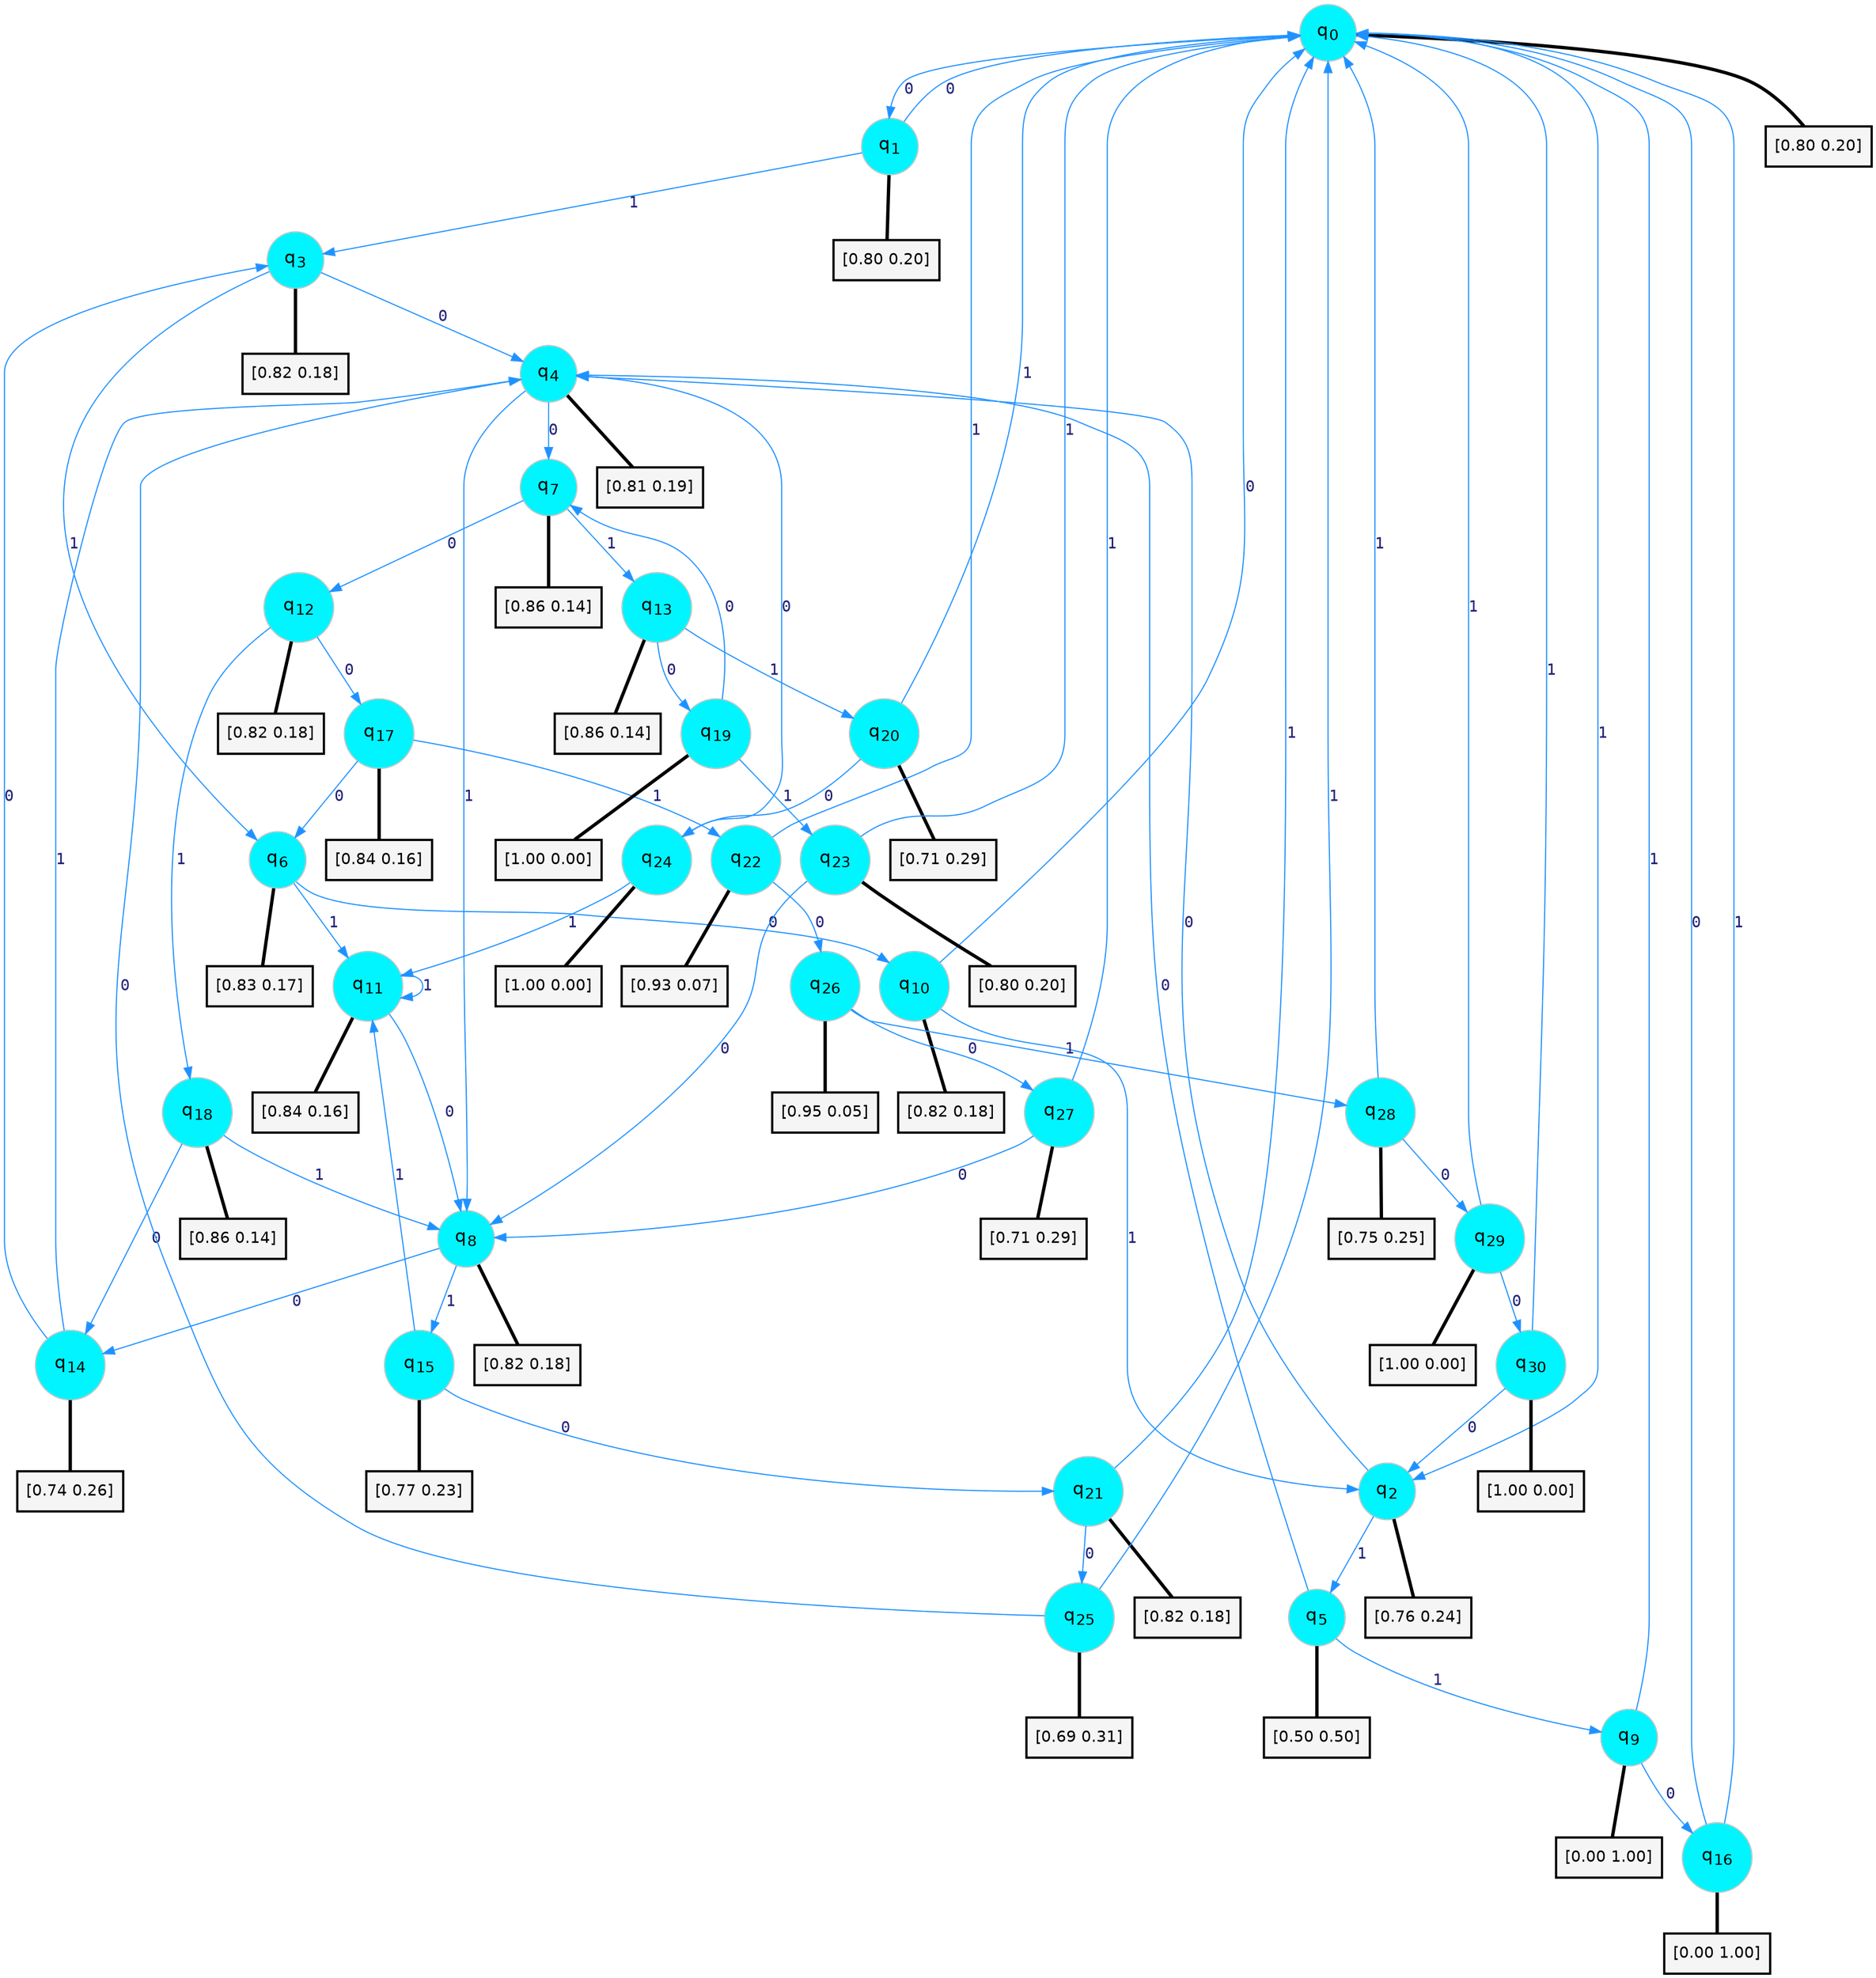 digraph G {
graph [
bgcolor=transparent, dpi=300, rankdir=TD, size="40,25"];
node [
color=gray, fillcolor=turquoise1, fontcolor=black, fontname=Helvetica, fontsize=16, fontweight=bold, shape=circle, style=filled];
edge [
arrowsize=1, color=dodgerblue1, fontcolor=midnightblue, fontname=courier, fontweight=bold, penwidth=1, style=solid, weight=20];
0[label=<q<SUB>0</SUB>>];
1[label=<q<SUB>1</SUB>>];
2[label=<q<SUB>2</SUB>>];
3[label=<q<SUB>3</SUB>>];
4[label=<q<SUB>4</SUB>>];
5[label=<q<SUB>5</SUB>>];
6[label=<q<SUB>6</SUB>>];
7[label=<q<SUB>7</SUB>>];
8[label=<q<SUB>8</SUB>>];
9[label=<q<SUB>9</SUB>>];
10[label=<q<SUB>10</SUB>>];
11[label=<q<SUB>11</SUB>>];
12[label=<q<SUB>12</SUB>>];
13[label=<q<SUB>13</SUB>>];
14[label=<q<SUB>14</SUB>>];
15[label=<q<SUB>15</SUB>>];
16[label=<q<SUB>16</SUB>>];
17[label=<q<SUB>17</SUB>>];
18[label=<q<SUB>18</SUB>>];
19[label=<q<SUB>19</SUB>>];
20[label=<q<SUB>20</SUB>>];
21[label=<q<SUB>21</SUB>>];
22[label=<q<SUB>22</SUB>>];
23[label=<q<SUB>23</SUB>>];
24[label=<q<SUB>24</SUB>>];
25[label=<q<SUB>25</SUB>>];
26[label=<q<SUB>26</SUB>>];
27[label=<q<SUB>27</SUB>>];
28[label=<q<SUB>28</SUB>>];
29[label=<q<SUB>29</SUB>>];
30[label=<q<SUB>30</SUB>>];
31[label="[0.80 0.20]", shape=box,fontcolor=black, fontname=Helvetica, fontsize=14, penwidth=2, fillcolor=whitesmoke,color=black];
32[label="[0.80 0.20]", shape=box,fontcolor=black, fontname=Helvetica, fontsize=14, penwidth=2, fillcolor=whitesmoke,color=black];
33[label="[0.76 0.24]", shape=box,fontcolor=black, fontname=Helvetica, fontsize=14, penwidth=2, fillcolor=whitesmoke,color=black];
34[label="[0.82 0.18]", shape=box,fontcolor=black, fontname=Helvetica, fontsize=14, penwidth=2, fillcolor=whitesmoke,color=black];
35[label="[0.81 0.19]", shape=box,fontcolor=black, fontname=Helvetica, fontsize=14, penwidth=2, fillcolor=whitesmoke,color=black];
36[label="[0.50 0.50]", shape=box,fontcolor=black, fontname=Helvetica, fontsize=14, penwidth=2, fillcolor=whitesmoke,color=black];
37[label="[0.83 0.17]", shape=box,fontcolor=black, fontname=Helvetica, fontsize=14, penwidth=2, fillcolor=whitesmoke,color=black];
38[label="[0.86 0.14]", shape=box,fontcolor=black, fontname=Helvetica, fontsize=14, penwidth=2, fillcolor=whitesmoke,color=black];
39[label="[0.82 0.18]", shape=box,fontcolor=black, fontname=Helvetica, fontsize=14, penwidth=2, fillcolor=whitesmoke,color=black];
40[label="[0.00 1.00]", shape=box,fontcolor=black, fontname=Helvetica, fontsize=14, penwidth=2, fillcolor=whitesmoke,color=black];
41[label="[0.82 0.18]", shape=box,fontcolor=black, fontname=Helvetica, fontsize=14, penwidth=2, fillcolor=whitesmoke,color=black];
42[label="[0.84 0.16]", shape=box,fontcolor=black, fontname=Helvetica, fontsize=14, penwidth=2, fillcolor=whitesmoke,color=black];
43[label="[0.82 0.18]", shape=box,fontcolor=black, fontname=Helvetica, fontsize=14, penwidth=2, fillcolor=whitesmoke,color=black];
44[label="[0.86 0.14]", shape=box,fontcolor=black, fontname=Helvetica, fontsize=14, penwidth=2, fillcolor=whitesmoke,color=black];
45[label="[0.74 0.26]", shape=box,fontcolor=black, fontname=Helvetica, fontsize=14, penwidth=2, fillcolor=whitesmoke,color=black];
46[label="[0.77 0.23]", shape=box,fontcolor=black, fontname=Helvetica, fontsize=14, penwidth=2, fillcolor=whitesmoke,color=black];
47[label="[0.00 1.00]", shape=box,fontcolor=black, fontname=Helvetica, fontsize=14, penwidth=2, fillcolor=whitesmoke,color=black];
48[label="[0.84 0.16]", shape=box,fontcolor=black, fontname=Helvetica, fontsize=14, penwidth=2, fillcolor=whitesmoke,color=black];
49[label="[0.86 0.14]", shape=box,fontcolor=black, fontname=Helvetica, fontsize=14, penwidth=2, fillcolor=whitesmoke,color=black];
50[label="[1.00 0.00]", shape=box,fontcolor=black, fontname=Helvetica, fontsize=14, penwidth=2, fillcolor=whitesmoke,color=black];
51[label="[0.71 0.29]", shape=box,fontcolor=black, fontname=Helvetica, fontsize=14, penwidth=2, fillcolor=whitesmoke,color=black];
52[label="[0.82 0.18]", shape=box,fontcolor=black, fontname=Helvetica, fontsize=14, penwidth=2, fillcolor=whitesmoke,color=black];
53[label="[0.93 0.07]", shape=box,fontcolor=black, fontname=Helvetica, fontsize=14, penwidth=2, fillcolor=whitesmoke,color=black];
54[label="[0.80 0.20]", shape=box,fontcolor=black, fontname=Helvetica, fontsize=14, penwidth=2, fillcolor=whitesmoke,color=black];
55[label="[1.00 0.00]", shape=box,fontcolor=black, fontname=Helvetica, fontsize=14, penwidth=2, fillcolor=whitesmoke,color=black];
56[label="[0.69 0.31]", shape=box,fontcolor=black, fontname=Helvetica, fontsize=14, penwidth=2, fillcolor=whitesmoke,color=black];
57[label="[0.95 0.05]", shape=box,fontcolor=black, fontname=Helvetica, fontsize=14, penwidth=2, fillcolor=whitesmoke,color=black];
58[label="[0.71 0.29]", shape=box,fontcolor=black, fontname=Helvetica, fontsize=14, penwidth=2, fillcolor=whitesmoke,color=black];
59[label="[0.75 0.25]", shape=box,fontcolor=black, fontname=Helvetica, fontsize=14, penwidth=2, fillcolor=whitesmoke,color=black];
60[label="[1.00 0.00]", shape=box,fontcolor=black, fontname=Helvetica, fontsize=14, penwidth=2, fillcolor=whitesmoke,color=black];
61[label="[1.00 0.00]", shape=box,fontcolor=black, fontname=Helvetica, fontsize=14, penwidth=2, fillcolor=whitesmoke,color=black];
0->1 [label=0];
0->2 [label=1];
0->31 [arrowhead=none, penwidth=3,color=black];
1->0 [label=0];
1->3 [label=1];
1->32 [arrowhead=none, penwidth=3,color=black];
2->4 [label=0];
2->5 [label=1];
2->33 [arrowhead=none, penwidth=3,color=black];
3->4 [label=0];
3->6 [label=1];
3->34 [arrowhead=none, penwidth=3,color=black];
4->7 [label=0];
4->8 [label=1];
4->35 [arrowhead=none, penwidth=3,color=black];
5->4 [label=0];
5->9 [label=1];
5->36 [arrowhead=none, penwidth=3,color=black];
6->10 [label=0];
6->11 [label=1];
6->37 [arrowhead=none, penwidth=3,color=black];
7->12 [label=0];
7->13 [label=1];
7->38 [arrowhead=none, penwidth=3,color=black];
8->14 [label=0];
8->15 [label=1];
8->39 [arrowhead=none, penwidth=3,color=black];
9->16 [label=0];
9->0 [label=1];
9->40 [arrowhead=none, penwidth=3,color=black];
10->0 [label=0];
10->2 [label=1];
10->41 [arrowhead=none, penwidth=3,color=black];
11->8 [label=0];
11->11 [label=1];
11->42 [arrowhead=none, penwidth=3,color=black];
12->17 [label=0];
12->18 [label=1];
12->43 [arrowhead=none, penwidth=3,color=black];
13->19 [label=0];
13->20 [label=1];
13->44 [arrowhead=none, penwidth=3,color=black];
14->3 [label=0];
14->4 [label=1];
14->45 [arrowhead=none, penwidth=3,color=black];
15->21 [label=0];
15->11 [label=1];
15->46 [arrowhead=none, penwidth=3,color=black];
16->0 [label=0];
16->0 [label=1];
16->47 [arrowhead=none, penwidth=3,color=black];
17->6 [label=0];
17->22 [label=1];
17->48 [arrowhead=none, penwidth=3,color=black];
18->14 [label=0];
18->8 [label=1];
18->49 [arrowhead=none, penwidth=3,color=black];
19->7 [label=0];
19->23 [label=1];
19->50 [arrowhead=none, penwidth=3,color=black];
20->24 [label=0];
20->0 [label=1];
20->51 [arrowhead=none, penwidth=3,color=black];
21->25 [label=0];
21->0 [label=1];
21->52 [arrowhead=none, penwidth=3,color=black];
22->26 [label=0];
22->0 [label=1];
22->53 [arrowhead=none, penwidth=3,color=black];
23->8 [label=0];
23->0 [label=1];
23->54 [arrowhead=none, penwidth=3,color=black];
24->4 [label=0];
24->11 [label=1];
24->55 [arrowhead=none, penwidth=3,color=black];
25->4 [label=0];
25->0 [label=1];
25->56 [arrowhead=none, penwidth=3,color=black];
26->27 [label=0];
26->28 [label=1];
26->57 [arrowhead=none, penwidth=3,color=black];
27->8 [label=0];
27->0 [label=1];
27->58 [arrowhead=none, penwidth=3,color=black];
28->29 [label=0];
28->0 [label=1];
28->59 [arrowhead=none, penwidth=3,color=black];
29->30 [label=0];
29->0 [label=1];
29->60 [arrowhead=none, penwidth=3,color=black];
30->2 [label=0];
30->0 [label=1];
30->61 [arrowhead=none, penwidth=3,color=black];
}
